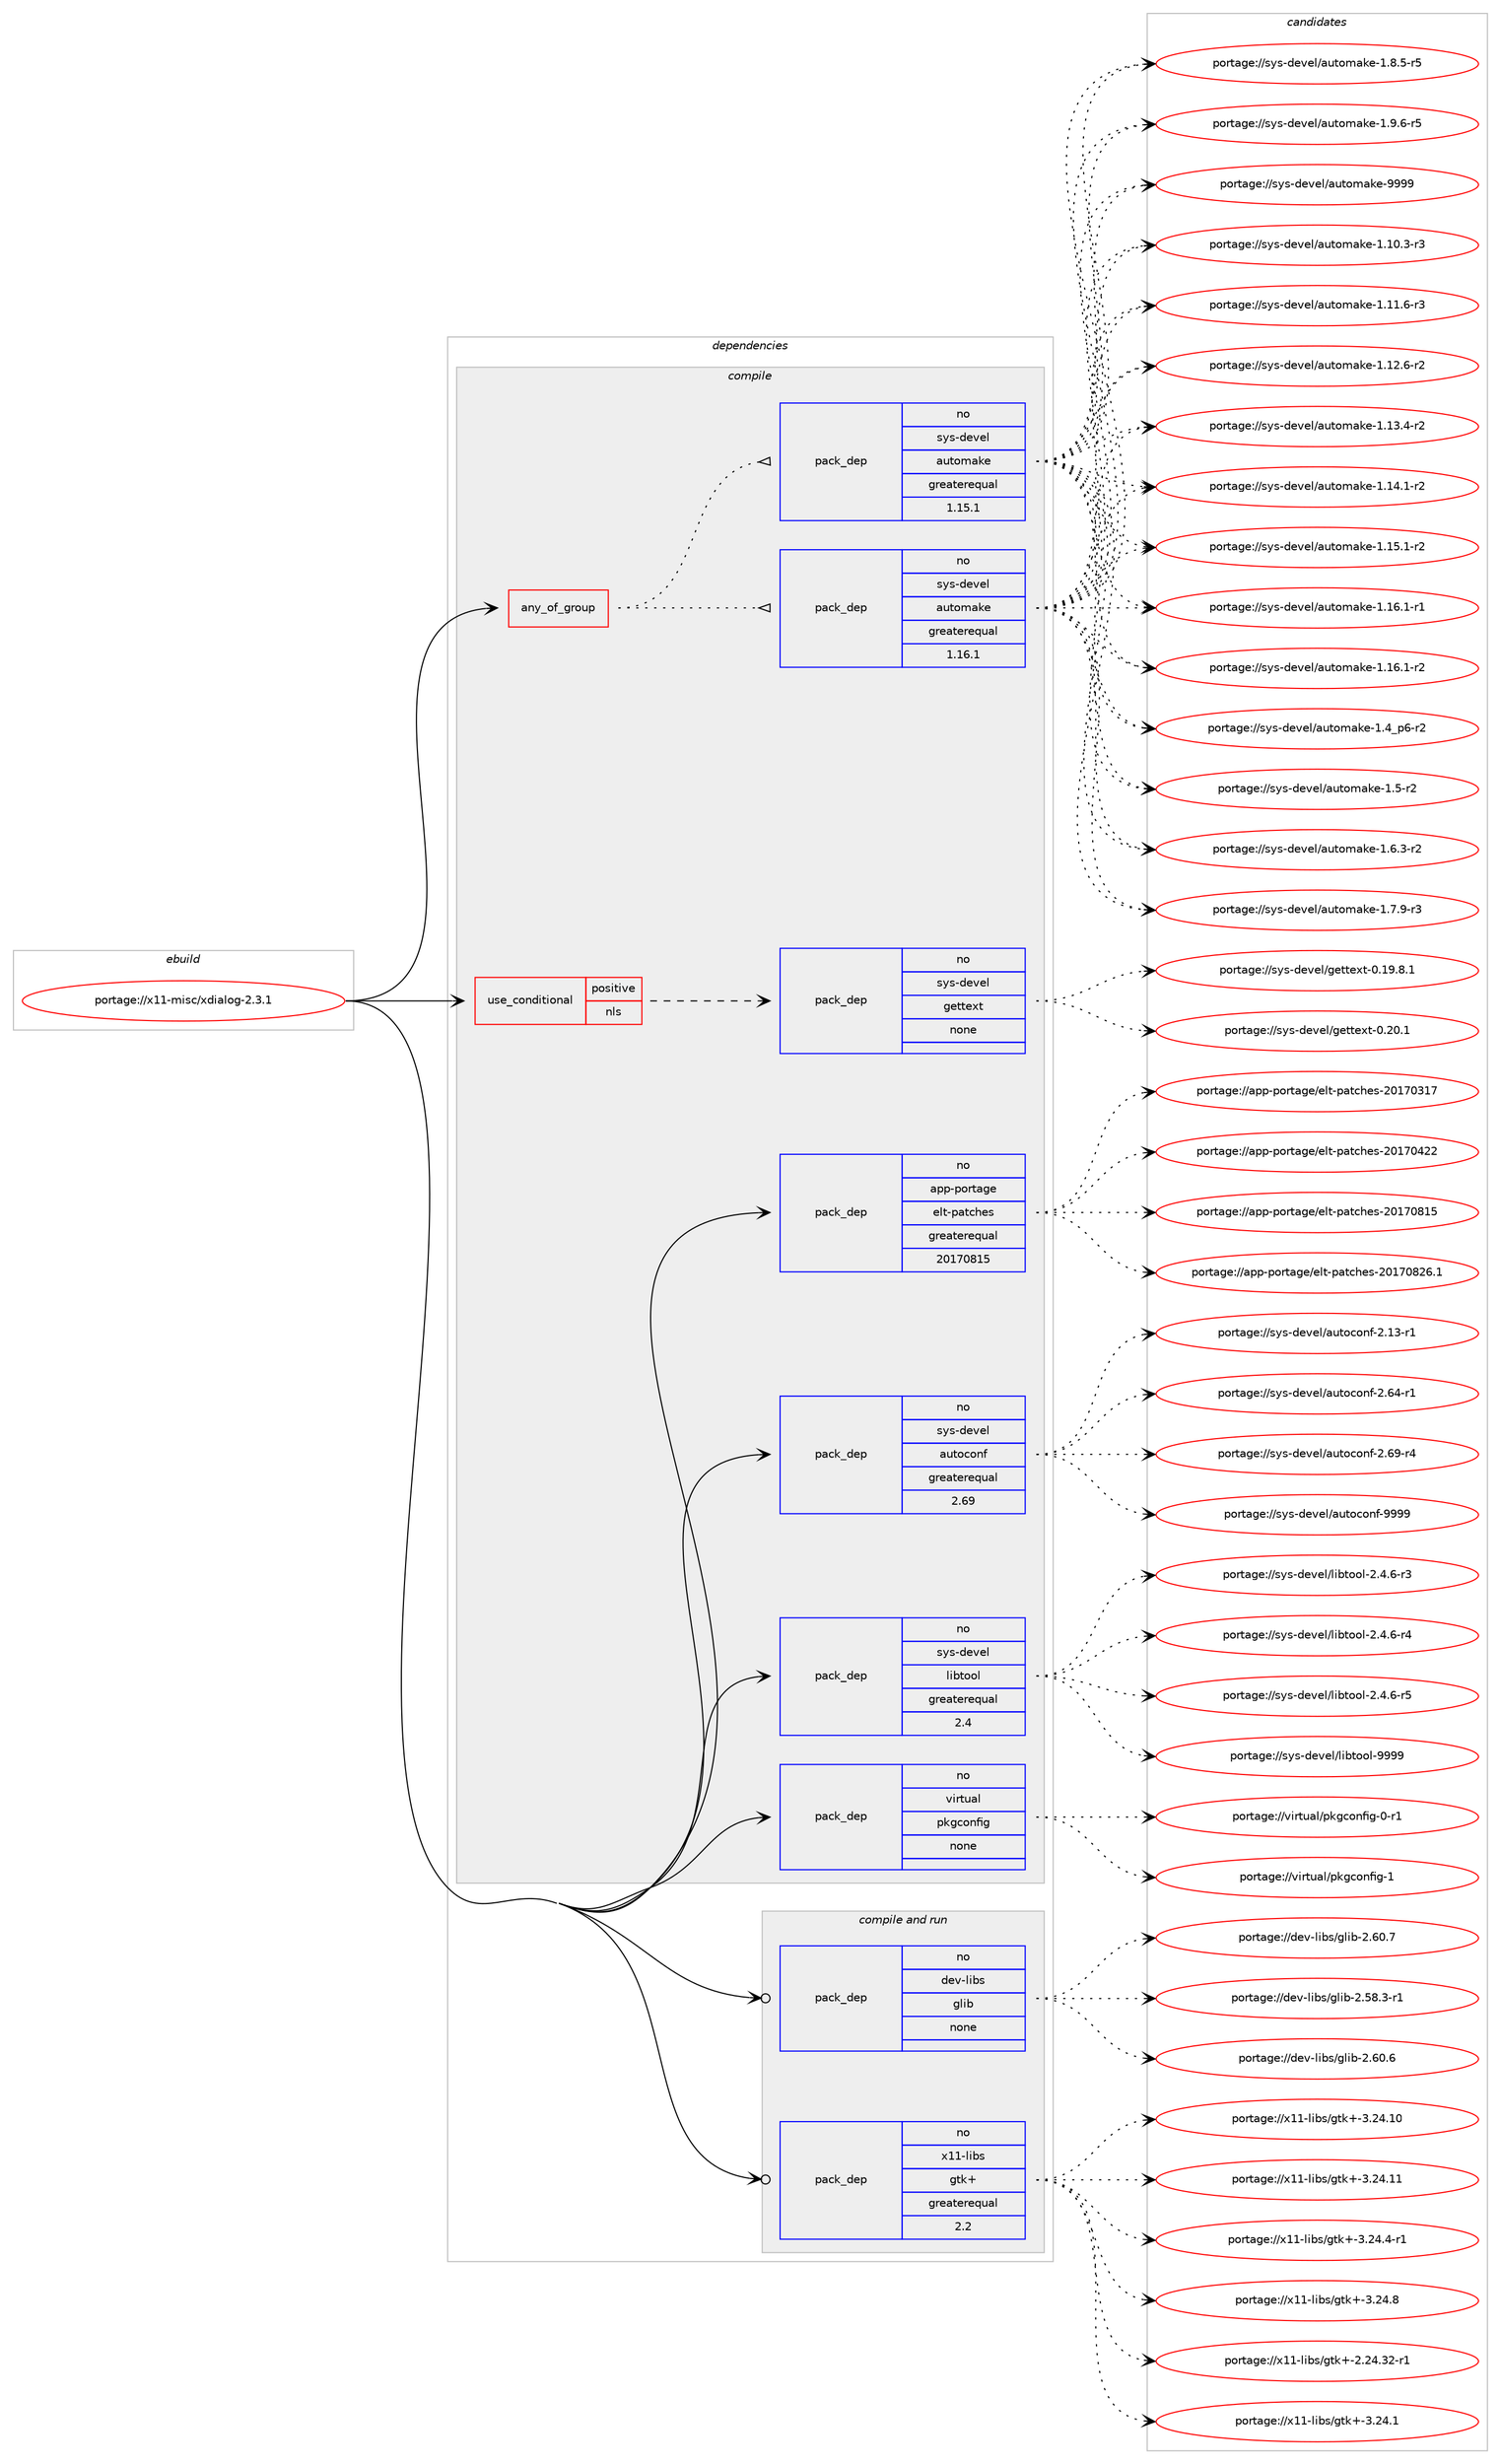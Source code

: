 digraph prolog {

# *************
# Graph options
# *************

newrank=true;
concentrate=true;
compound=true;
graph [rankdir=LR,fontname=Helvetica,fontsize=10,ranksep=1.5];#, ranksep=2.5, nodesep=0.2];
edge  [arrowhead=vee];
node  [fontname=Helvetica,fontsize=10];

# **********
# The ebuild
# **********

subgraph cluster_leftcol {
color=gray;
rank=same;
label=<<i>ebuild</i>>;
id [label="portage://x11-misc/xdialog-2.3.1", color=red, width=4, href="../x11-misc/xdialog-2.3.1.svg"];
}

# ****************
# The dependencies
# ****************

subgraph cluster_midcol {
color=gray;
label=<<i>dependencies</i>>;
subgraph cluster_compile {
fillcolor="#eeeeee";
style=filled;
label=<<i>compile</i>>;
subgraph any7907 {
dependency454993 [label=<<TABLE BORDER="0" CELLBORDER="1" CELLSPACING="0" CELLPADDING="4"><TR><TD CELLPADDING="10">any_of_group</TD></TR></TABLE>>, shape=none, color=red];subgraph pack338150 {
dependency454994 [label=<<TABLE BORDER="0" CELLBORDER="1" CELLSPACING="0" CELLPADDING="4" WIDTH="220"><TR><TD ROWSPAN="6" CELLPADDING="30">pack_dep</TD></TR><TR><TD WIDTH="110">no</TD></TR><TR><TD>sys-devel</TD></TR><TR><TD>automake</TD></TR><TR><TD>greaterequal</TD></TR><TR><TD>1.16.1</TD></TR></TABLE>>, shape=none, color=blue];
}
dependency454993:e -> dependency454994:w [weight=20,style="dotted",arrowhead="oinv"];
subgraph pack338151 {
dependency454995 [label=<<TABLE BORDER="0" CELLBORDER="1" CELLSPACING="0" CELLPADDING="4" WIDTH="220"><TR><TD ROWSPAN="6" CELLPADDING="30">pack_dep</TD></TR><TR><TD WIDTH="110">no</TD></TR><TR><TD>sys-devel</TD></TR><TR><TD>automake</TD></TR><TR><TD>greaterequal</TD></TR><TR><TD>1.15.1</TD></TR></TABLE>>, shape=none, color=blue];
}
dependency454993:e -> dependency454995:w [weight=20,style="dotted",arrowhead="oinv"];
}
id:e -> dependency454993:w [weight=20,style="solid",arrowhead="vee"];
subgraph cond108647 {
dependency454996 [label=<<TABLE BORDER="0" CELLBORDER="1" CELLSPACING="0" CELLPADDING="4"><TR><TD ROWSPAN="3" CELLPADDING="10">use_conditional</TD></TR><TR><TD>positive</TD></TR><TR><TD>nls</TD></TR></TABLE>>, shape=none, color=red];
subgraph pack338152 {
dependency454997 [label=<<TABLE BORDER="0" CELLBORDER="1" CELLSPACING="0" CELLPADDING="4" WIDTH="220"><TR><TD ROWSPAN="6" CELLPADDING="30">pack_dep</TD></TR><TR><TD WIDTH="110">no</TD></TR><TR><TD>sys-devel</TD></TR><TR><TD>gettext</TD></TR><TR><TD>none</TD></TR><TR><TD></TD></TR></TABLE>>, shape=none, color=blue];
}
dependency454996:e -> dependency454997:w [weight=20,style="dashed",arrowhead="vee"];
}
id:e -> dependency454996:w [weight=20,style="solid",arrowhead="vee"];
subgraph pack338153 {
dependency454998 [label=<<TABLE BORDER="0" CELLBORDER="1" CELLSPACING="0" CELLPADDING="4" WIDTH="220"><TR><TD ROWSPAN="6" CELLPADDING="30">pack_dep</TD></TR><TR><TD WIDTH="110">no</TD></TR><TR><TD>app-portage</TD></TR><TR><TD>elt-patches</TD></TR><TR><TD>greaterequal</TD></TR><TR><TD>20170815</TD></TR></TABLE>>, shape=none, color=blue];
}
id:e -> dependency454998:w [weight=20,style="solid",arrowhead="vee"];
subgraph pack338154 {
dependency454999 [label=<<TABLE BORDER="0" CELLBORDER="1" CELLSPACING="0" CELLPADDING="4" WIDTH="220"><TR><TD ROWSPAN="6" CELLPADDING="30">pack_dep</TD></TR><TR><TD WIDTH="110">no</TD></TR><TR><TD>sys-devel</TD></TR><TR><TD>autoconf</TD></TR><TR><TD>greaterequal</TD></TR><TR><TD>2.69</TD></TR></TABLE>>, shape=none, color=blue];
}
id:e -> dependency454999:w [weight=20,style="solid",arrowhead="vee"];
subgraph pack338155 {
dependency455000 [label=<<TABLE BORDER="0" CELLBORDER="1" CELLSPACING="0" CELLPADDING="4" WIDTH="220"><TR><TD ROWSPAN="6" CELLPADDING="30">pack_dep</TD></TR><TR><TD WIDTH="110">no</TD></TR><TR><TD>sys-devel</TD></TR><TR><TD>libtool</TD></TR><TR><TD>greaterequal</TD></TR><TR><TD>2.4</TD></TR></TABLE>>, shape=none, color=blue];
}
id:e -> dependency455000:w [weight=20,style="solid",arrowhead="vee"];
subgraph pack338156 {
dependency455001 [label=<<TABLE BORDER="0" CELLBORDER="1" CELLSPACING="0" CELLPADDING="4" WIDTH="220"><TR><TD ROWSPAN="6" CELLPADDING="30">pack_dep</TD></TR><TR><TD WIDTH="110">no</TD></TR><TR><TD>virtual</TD></TR><TR><TD>pkgconfig</TD></TR><TR><TD>none</TD></TR><TR><TD></TD></TR></TABLE>>, shape=none, color=blue];
}
id:e -> dependency455001:w [weight=20,style="solid",arrowhead="vee"];
}
subgraph cluster_compileandrun {
fillcolor="#eeeeee";
style=filled;
label=<<i>compile and run</i>>;
subgraph pack338157 {
dependency455002 [label=<<TABLE BORDER="0" CELLBORDER="1" CELLSPACING="0" CELLPADDING="4" WIDTH="220"><TR><TD ROWSPAN="6" CELLPADDING="30">pack_dep</TD></TR><TR><TD WIDTH="110">no</TD></TR><TR><TD>dev-libs</TD></TR><TR><TD>glib</TD></TR><TR><TD>none</TD></TR><TR><TD></TD></TR></TABLE>>, shape=none, color=blue];
}
id:e -> dependency455002:w [weight=20,style="solid",arrowhead="odotvee"];
subgraph pack338158 {
dependency455003 [label=<<TABLE BORDER="0" CELLBORDER="1" CELLSPACING="0" CELLPADDING="4" WIDTH="220"><TR><TD ROWSPAN="6" CELLPADDING="30">pack_dep</TD></TR><TR><TD WIDTH="110">no</TD></TR><TR><TD>x11-libs</TD></TR><TR><TD>gtk+</TD></TR><TR><TD>greaterequal</TD></TR><TR><TD>2.2</TD></TR></TABLE>>, shape=none, color=blue];
}
id:e -> dependency455003:w [weight=20,style="solid",arrowhead="odotvee"];
}
subgraph cluster_run {
fillcolor="#eeeeee";
style=filled;
label=<<i>run</i>>;
}
}

# **************
# The candidates
# **************

subgraph cluster_choices {
rank=same;
color=gray;
label=<<i>candidates</i>>;

subgraph choice338150 {
color=black;
nodesep=1;
choiceportage11512111545100101118101108479711711611110997107101454946494846514511451 [label="portage://sys-devel/automake-1.10.3-r3", color=red, width=4,href="../sys-devel/automake-1.10.3-r3.svg"];
choiceportage11512111545100101118101108479711711611110997107101454946494946544511451 [label="portage://sys-devel/automake-1.11.6-r3", color=red, width=4,href="../sys-devel/automake-1.11.6-r3.svg"];
choiceportage11512111545100101118101108479711711611110997107101454946495046544511450 [label="portage://sys-devel/automake-1.12.6-r2", color=red, width=4,href="../sys-devel/automake-1.12.6-r2.svg"];
choiceportage11512111545100101118101108479711711611110997107101454946495146524511450 [label="portage://sys-devel/automake-1.13.4-r2", color=red, width=4,href="../sys-devel/automake-1.13.4-r2.svg"];
choiceportage11512111545100101118101108479711711611110997107101454946495246494511450 [label="portage://sys-devel/automake-1.14.1-r2", color=red, width=4,href="../sys-devel/automake-1.14.1-r2.svg"];
choiceportage11512111545100101118101108479711711611110997107101454946495346494511450 [label="portage://sys-devel/automake-1.15.1-r2", color=red, width=4,href="../sys-devel/automake-1.15.1-r2.svg"];
choiceportage11512111545100101118101108479711711611110997107101454946495446494511449 [label="portage://sys-devel/automake-1.16.1-r1", color=red, width=4,href="../sys-devel/automake-1.16.1-r1.svg"];
choiceportage11512111545100101118101108479711711611110997107101454946495446494511450 [label="portage://sys-devel/automake-1.16.1-r2", color=red, width=4,href="../sys-devel/automake-1.16.1-r2.svg"];
choiceportage115121115451001011181011084797117116111109971071014549465295112544511450 [label="portage://sys-devel/automake-1.4_p6-r2", color=red, width=4,href="../sys-devel/automake-1.4_p6-r2.svg"];
choiceportage11512111545100101118101108479711711611110997107101454946534511450 [label="portage://sys-devel/automake-1.5-r2", color=red, width=4,href="../sys-devel/automake-1.5-r2.svg"];
choiceportage115121115451001011181011084797117116111109971071014549465446514511450 [label="portage://sys-devel/automake-1.6.3-r2", color=red, width=4,href="../sys-devel/automake-1.6.3-r2.svg"];
choiceportage115121115451001011181011084797117116111109971071014549465546574511451 [label="portage://sys-devel/automake-1.7.9-r3", color=red, width=4,href="../sys-devel/automake-1.7.9-r3.svg"];
choiceportage115121115451001011181011084797117116111109971071014549465646534511453 [label="portage://sys-devel/automake-1.8.5-r5", color=red, width=4,href="../sys-devel/automake-1.8.5-r5.svg"];
choiceportage115121115451001011181011084797117116111109971071014549465746544511453 [label="portage://sys-devel/automake-1.9.6-r5", color=red, width=4,href="../sys-devel/automake-1.9.6-r5.svg"];
choiceportage115121115451001011181011084797117116111109971071014557575757 [label="portage://sys-devel/automake-9999", color=red, width=4,href="../sys-devel/automake-9999.svg"];
dependency454994:e -> choiceportage11512111545100101118101108479711711611110997107101454946494846514511451:w [style=dotted,weight="100"];
dependency454994:e -> choiceportage11512111545100101118101108479711711611110997107101454946494946544511451:w [style=dotted,weight="100"];
dependency454994:e -> choiceportage11512111545100101118101108479711711611110997107101454946495046544511450:w [style=dotted,weight="100"];
dependency454994:e -> choiceportage11512111545100101118101108479711711611110997107101454946495146524511450:w [style=dotted,weight="100"];
dependency454994:e -> choiceportage11512111545100101118101108479711711611110997107101454946495246494511450:w [style=dotted,weight="100"];
dependency454994:e -> choiceportage11512111545100101118101108479711711611110997107101454946495346494511450:w [style=dotted,weight="100"];
dependency454994:e -> choiceportage11512111545100101118101108479711711611110997107101454946495446494511449:w [style=dotted,weight="100"];
dependency454994:e -> choiceportage11512111545100101118101108479711711611110997107101454946495446494511450:w [style=dotted,weight="100"];
dependency454994:e -> choiceportage115121115451001011181011084797117116111109971071014549465295112544511450:w [style=dotted,weight="100"];
dependency454994:e -> choiceportage11512111545100101118101108479711711611110997107101454946534511450:w [style=dotted,weight="100"];
dependency454994:e -> choiceportage115121115451001011181011084797117116111109971071014549465446514511450:w [style=dotted,weight="100"];
dependency454994:e -> choiceportage115121115451001011181011084797117116111109971071014549465546574511451:w [style=dotted,weight="100"];
dependency454994:e -> choiceportage115121115451001011181011084797117116111109971071014549465646534511453:w [style=dotted,weight="100"];
dependency454994:e -> choiceportage115121115451001011181011084797117116111109971071014549465746544511453:w [style=dotted,weight="100"];
dependency454994:e -> choiceportage115121115451001011181011084797117116111109971071014557575757:w [style=dotted,weight="100"];
}
subgraph choice338151 {
color=black;
nodesep=1;
choiceportage11512111545100101118101108479711711611110997107101454946494846514511451 [label="portage://sys-devel/automake-1.10.3-r3", color=red, width=4,href="../sys-devel/automake-1.10.3-r3.svg"];
choiceportage11512111545100101118101108479711711611110997107101454946494946544511451 [label="portage://sys-devel/automake-1.11.6-r3", color=red, width=4,href="../sys-devel/automake-1.11.6-r3.svg"];
choiceportage11512111545100101118101108479711711611110997107101454946495046544511450 [label="portage://sys-devel/automake-1.12.6-r2", color=red, width=4,href="../sys-devel/automake-1.12.6-r2.svg"];
choiceportage11512111545100101118101108479711711611110997107101454946495146524511450 [label="portage://sys-devel/automake-1.13.4-r2", color=red, width=4,href="../sys-devel/automake-1.13.4-r2.svg"];
choiceportage11512111545100101118101108479711711611110997107101454946495246494511450 [label="portage://sys-devel/automake-1.14.1-r2", color=red, width=4,href="../sys-devel/automake-1.14.1-r2.svg"];
choiceportage11512111545100101118101108479711711611110997107101454946495346494511450 [label="portage://sys-devel/automake-1.15.1-r2", color=red, width=4,href="../sys-devel/automake-1.15.1-r2.svg"];
choiceportage11512111545100101118101108479711711611110997107101454946495446494511449 [label="portage://sys-devel/automake-1.16.1-r1", color=red, width=4,href="../sys-devel/automake-1.16.1-r1.svg"];
choiceportage11512111545100101118101108479711711611110997107101454946495446494511450 [label="portage://sys-devel/automake-1.16.1-r2", color=red, width=4,href="../sys-devel/automake-1.16.1-r2.svg"];
choiceportage115121115451001011181011084797117116111109971071014549465295112544511450 [label="portage://sys-devel/automake-1.4_p6-r2", color=red, width=4,href="../sys-devel/automake-1.4_p6-r2.svg"];
choiceportage11512111545100101118101108479711711611110997107101454946534511450 [label="portage://sys-devel/automake-1.5-r2", color=red, width=4,href="../sys-devel/automake-1.5-r2.svg"];
choiceportage115121115451001011181011084797117116111109971071014549465446514511450 [label="portage://sys-devel/automake-1.6.3-r2", color=red, width=4,href="../sys-devel/automake-1.6.3-r2.svg"];
choiceportage115121115451001011181011084797117116111109971071014549465546574511451 [label="portage://sys-devel/automake-1.7.9-r3", color=red, width=4,href="../sys-devel/automake-1.7.9-r3.svg"];
choiceportage115121115451001011181011084797117116111109971071014549465646534511453 [label="portage://sys-devel/automake-1.8.5-r5", color=red, width=4,href="../sys-devel/automake-1.8.5-r5.svg"];
choiceportage115121115451001011181011084797117116111109971071014549465746544511453 [label="portage://sys-devel/automake-1.9.6-r5", color=red, width=4,href="../sys-devel/automake-1.9.6-r5.svg"];
choiceportage115121115451001011181011084797117116111109971071014557575757 [label="portage://sys-devel/automake-9999", color=red, width=4,href="../sys-devel/automake-9999.svg"];
dependency454995:e -> choiceportage11512111545100101118101108479711711611110997107101454946494846514511451:w [style=dotted,weight="100"];
dependency454995:e -> choiceportage11512111545100101118101108479711711611110997107101454946494946544511451:w [style=dotted,weight="100"];
dependency454995:e -> choiceportage11512111545100101118101108479711711611110997107101454946495046544511450:w [style=dotted,weight="100"];
dependency454995:e -> choiceportage11512111545100101118101108479711711611110997107101454946495146524511450:w [style=dotted,weight="100"];
dependency454995:e -> choiceportage11512111545100101118101108479711711611110997107101454946495246494511450:w [style=dotted,weight="100"];
dependency454995:e -> choiceportage11512111545100101118101108479711711611110997107101454946495346494511450:w [style=dotted,weight="100"];
dependency454995:e -> choiceportage11512111545100101118101108479711711611110997107101454946495446494511449:w [style=dotted,weight="100"];
dependency454995:e -> choiceportage11512111545100101118101108479711711611110997107101454946495446494511450:w [style=dotted,weight="100"];
dependency454995:e -> choiceportage115121115451001011181011084797117116111109971071014549465295112544511450:w [style=dotted,weight="100"];
dependency454995:e -> choiceportage11512111545100101118101108479711711611110997107101454946534511450:w [style=dotted,weight="100"];
dependency454995:e -> choiceportage115121115451001011181011084797117116111109971071014549465446514511450:w [style=dotted,weight="100"];
dependency454995:e -> choiceportage115121115451001011181011084797117116111109971071014549465546574511451:w [style=dotted,weight="100"];
dependency454995:e -> choiceportage115121115451001011181011084797117116111109971071014549465646534511453:w [style=dotted,weight="100"];
dependency454995:e -> choiceportage115121115451001011181011084797117116111109971071014549465746544511453:w [style=dotted,weight="100"];
dependency454995:e -> choiceportage115121115451001011181011084797117116111109971071014557575757:w [style=dotted,weight="100"];
}
subgraph choice338152 {
color=black;
nodesep=1;
choiceportage1151211154510010111810110847103101116116101120116454846495746564649 [label="portage://sys-devel/gettext-0.19.8.1", color=red, width=4,href="../sys-devel/gettext-0.19.8.1.svg"];
choiceportage115121115451001011181011084710310111611610112011645484650484649 [label="portage://sys-devel/gettext-0.20.1", color=red, width=4,href="../sys-devel/gettext-0.20.1.svg"];
dependency454997:e -> choiceportage1151211154510010111810110847103101116116101120116454846495746564649:w [style=dotted,weight="100"];
dependency454997:e -> choiceportage115121115451001011181011084710310111611610112011645484650484649:w [style=dotted,weight="100"];
}
subgraph choice338153 {
color=black;
nodesep=1;
choiceportage97112112451121111141169710310147101108116451129711699104101115455048495548514955 [label="portage://app-portage/elt-patches-20170317", color=red, width=4,href="../app-portage/elt-patches-20170317.svg"];
choiceportage97112112451121111141169710310147101108116451129711699104101115455048495548525050 [label="portage://app-portage/elt-patches-20170422", color=red, width=4,href="../app-portage/elt-patches-20170422.svg"];
choiceportage97112112451121111141169710310147101108116451129711699104101115455048495548564953 [label="portage://app-portage/elt-patches-20170815", color=red, width=4,href="../app-portage/elt-patches-20170815.svg"];
choiceportage971121124511211111411697103101471011081164511297116991041011154550484955485650544649 [label="portage://app-portage/elt-patches-20170826.1", color=red, width=4,href="../app-portage/elt-patches-20170826.1.svg"];
dependency454998:e -> choiceportage97112112451121111141169710310147101108116451129711699104101115455048495548514955:w [style=dotted,weight="100"];
dependency454998:e -> choiceportage97112112451121111141169710310147101108116451129711699104101115455048495548525050:w [style=dotted,weight="100"];
dependency454998:e -> choiceportage97112112451121111141169710310147101108116451129711699104101115455048495548564953:w [style=dotted,weight="100"];
dependency454998:e -> choiceportage971121124511211111411697103101471011081164511297116991041011154550484955485650544649:w [style=dotted,weight="100"];
}
subgraph choice338154 {
color=black;
nodesep=1;
choiceportage1151211154510010111810110847971171161119911111010245504649514511449 [label="portage://sys-devel/autoconf-2.13-r1", color=red, width=4,href="../sys-devel/autoconf-2.13-r1.svg"];
choiceportage1151211154510010111810110847971171161119911111010245504654524511449 [label="portage://sys-devel/autoconf-2.64-r1", color=red, width=4,href="../sys-devel/autoconf-2.64-r1.svg"];
choiceportage1151211154510010111810110847971171161119911111010245504654574511452 [label="portage://sys-devel/autoconf-2.69-r4", color=red, width=4,href="../sys-devel/autoconf-2.69-r4.svg"];
choiceportage115121115451001011181011084797117116111991111101024557575757 [label="portage://sys-devel/autoconf-9999", color=red, width=4,href="../sys-devel/autoconf-9999.svg"];
dependency454999:e -> choiceportage1151211154510010111810110847971171161119911111010245504649514511449:w [style=dotted,weight="100"];
dependency454999:e -> choiceportage1151211154510010111810110847971171161119911111010245504654524511449:w [style=dotted,weight="100"];
dependency454999:e -> choiceportage1151211154510010111810110847971171161119911111010245504654574511452:w [style=dotted,weight="100"];
dependency454999:e -> choiceportage115121115451001011181011084797117116111991111101024557575757:w [style=dotted,weight="100"];
}
subgraph choice338155 {
color=black;
nodesep=1;
choiceportage1151211154510010111810110847108105981161111111084550465246544511451 [label="portage://sys-devel/libtool-2.4.6-r3", color=red, width=4,href="../sys-devel/libtool-2.4.6-r3.svg"];
choiceportage1151211154510010111810110847108105981161111111084550465246544511452 [label="portage://sys-devel/libtool-2.4.6-r4", color=red, width=4,href="../sys-devel/libtool-2.4.6-r4.svg"];
choiceportage1151211154510010111810110847108105981161111111084550465246544511453 [label="portage://sys-devel/libtool-2.4.6-r5", color=red, width=4,href="../sys-devel/libtool-2.4.6-r5.svg"];
choiceportage1151211154510010111810110847108105981161111111084557575757 [label="portage://sys-devel/libtool-9999", color=red, width=4,href="../sys-devel/libtool-9999.svg"];
dependency455000:e -> choiceportage1151211154510010111810110847108105981161111111084550465246544511451:w [style=dotted,weight="100"];
dependency455000:e -> choiceportage1151211154510010111810110847108105981161111111084550465246544511452:w [style=dotted,weight="100"];
dependency455000:e -> choiceportage1151211154510010111810110847108105981161111111084550465246544511453:w [style=dotted,weight="100"];
dependency455000:e -> choiceportage1151211154510010111810110847108105981161111111084557575757:w [style=dotted,weight="100"];
}
subgraph choice338156 {
color=black;
nodesep=1;
choiceportage11810511411611797108471121071039911111010210510345484511449 [label="portage://virtual/pkgconfig-0-r1", color=red, width=4,href="../virtual/pkgconfig-0-r1.svg"];
choiceportage1181051141161179710847112107103991111101021051034549 [label="portage://virtual/pkgconfig-1", color=red, width=4,href="../virtual/pkgconfig-1.svg"];
dependency455001:e -> choiceportage11810511411611797108471121071039911111010210510345484511449:w [style=dotted,weight="100"];
dependency455001:e -> choiceportage1181051141161179710847112107103991111101021051034549:w [style=dotted,weight="100"];
}
subgraph choice338157 {
color=black;
nodesep=1;
choiceportage10010111845108105981154710310810598455046535646514511449 [label="portage://dev-libs/glib-2.58.3-r1", color=red, width=4,href="../dev-libs/glib-2.58.3-r1.svg"];
choiceportage1001011184510810598115471031081059845504654484654 [label="portage://dev-libs/glib-2.60.6", color=red, width=4,href="../dev-libs/glib-2.60.6.svg"];
choiceportage1001011184510810598115471031081059845504654484655 [label="portage://dev-libs/glib-2.60.7", color=red, width=4,href="../dev-libs/glib-2.60.7.svg"];
dependency455002:e -> choiceportage10010111845108105981154710310810598455046535646514511449:w [style=dotted,weight="100"];
dependency455002:e -> choiceportage1001011184510810598115471031081059845504654484654:w [style=dotted,weight="100"];
dependency455002:e -> choiceportage1001011184510810598115471031081059845504654484655:w [style=dotted,weight="100"];
}
subgraph choice338158 {
color=black;
nodesep=1;
choiceportage12049494510810598115471031161074345504650524651504511449 [label="portage://x11-libs/gtk+-2.24.32-r1", color=red, width=4,href="../x11-libs/gtk+-2.24.32-r1.svg"];
choiceportage12049494510810598115471031161074345514650524649 [label="portage://x11-libs/gtk+-3.24.1", color=red, width=4,href="../x11-libs/gtk+-3.24.1.svg"];
choiceportage1204949451081059811547103116107434551465052464948 [label="portage://x11-libs/gtk+-3.24.10", color=red, width=4,href="../x11-libs/gtk+-3.24.10.svg"];
choiceportage1204949451081059811547103116107434551465052464949 [label="portage://x11-libs/gtk+-3.24.11", color=red, width=4,href="../x11-libs/gtk+-3.24.11.svg"];
choiceportage120494945108105981154710311610743455146505246524511449 [label="portage://x11-libs/gtk+-3.24.4-r1", color=red, width=4,href="../x11-libs/gtk+-3.24.4-r1.svg"];
choiceportage12049494510810598115471031161074345514650524656 [label="portage://x11-libs/gtk+-3.24.8", color=red, width=4,href="../x11-libs/gtk+-3.24.8.svg"];
dependency455003:e -> choiceportage12049494510810598115471031161074345504650524651504511449:w [style=dotted,weight="100"];
dependency455003:e -> choiceportage12049494510810598115471031161074345514650524649:w [style=dotted,weight="100"];
dependency455003:e -> choiceportage1204949451081059811547103116107434551465052464948:w [style=dotted,weight="100"];
dependency455003:e -> choiceportage1204949451081059811547103116107434551465052464949:w [style=dotted,weight="100"];
dependency455003:e -> choiceportage120494945108105981154710311610743455146505246524511449:w [style=dotted,weight="100"];
dependency455003:e -> choiceportage12049494510810598115471031161074345514650524656:w [style=dotted,weight="100"];
}
}

}
